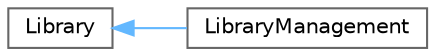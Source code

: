 digraph "Graphical Class Hierarchy"
{
 // INTERACTIVE_SVG=YES
 // LATEX_PDF_SIZE
  bgcolor="transparent";
  edge [fontname=Helvetica,fontsize=10,labelfontname=Helvetica,labelfontsize=10];
  node [fontname=Helvetica,fontsize=10,shape=box,height=0.2,width=0.4];
  rankdir="LR";
  Node0 [id="Node000000",label="Library",height=0.2,width=0.4,color="grey40", fillcolor="white", style="filled",URL="$class_library.html",tooltip="Manages a collection of books in the library."];
  Node0 -> Node1 [id="edge1_Node000000_Node000001",dir="back",color="steelblue1",style="solid",tooltip=" "];
  Node1 [id="Node000001",label="LibraryManagement",height=0.2,width=0.4,color="grey40", fillcolor="white", style="filled",URL="$class_library_management.html",tooltip="Extends the Library class to include additional management functionalities."];
}
